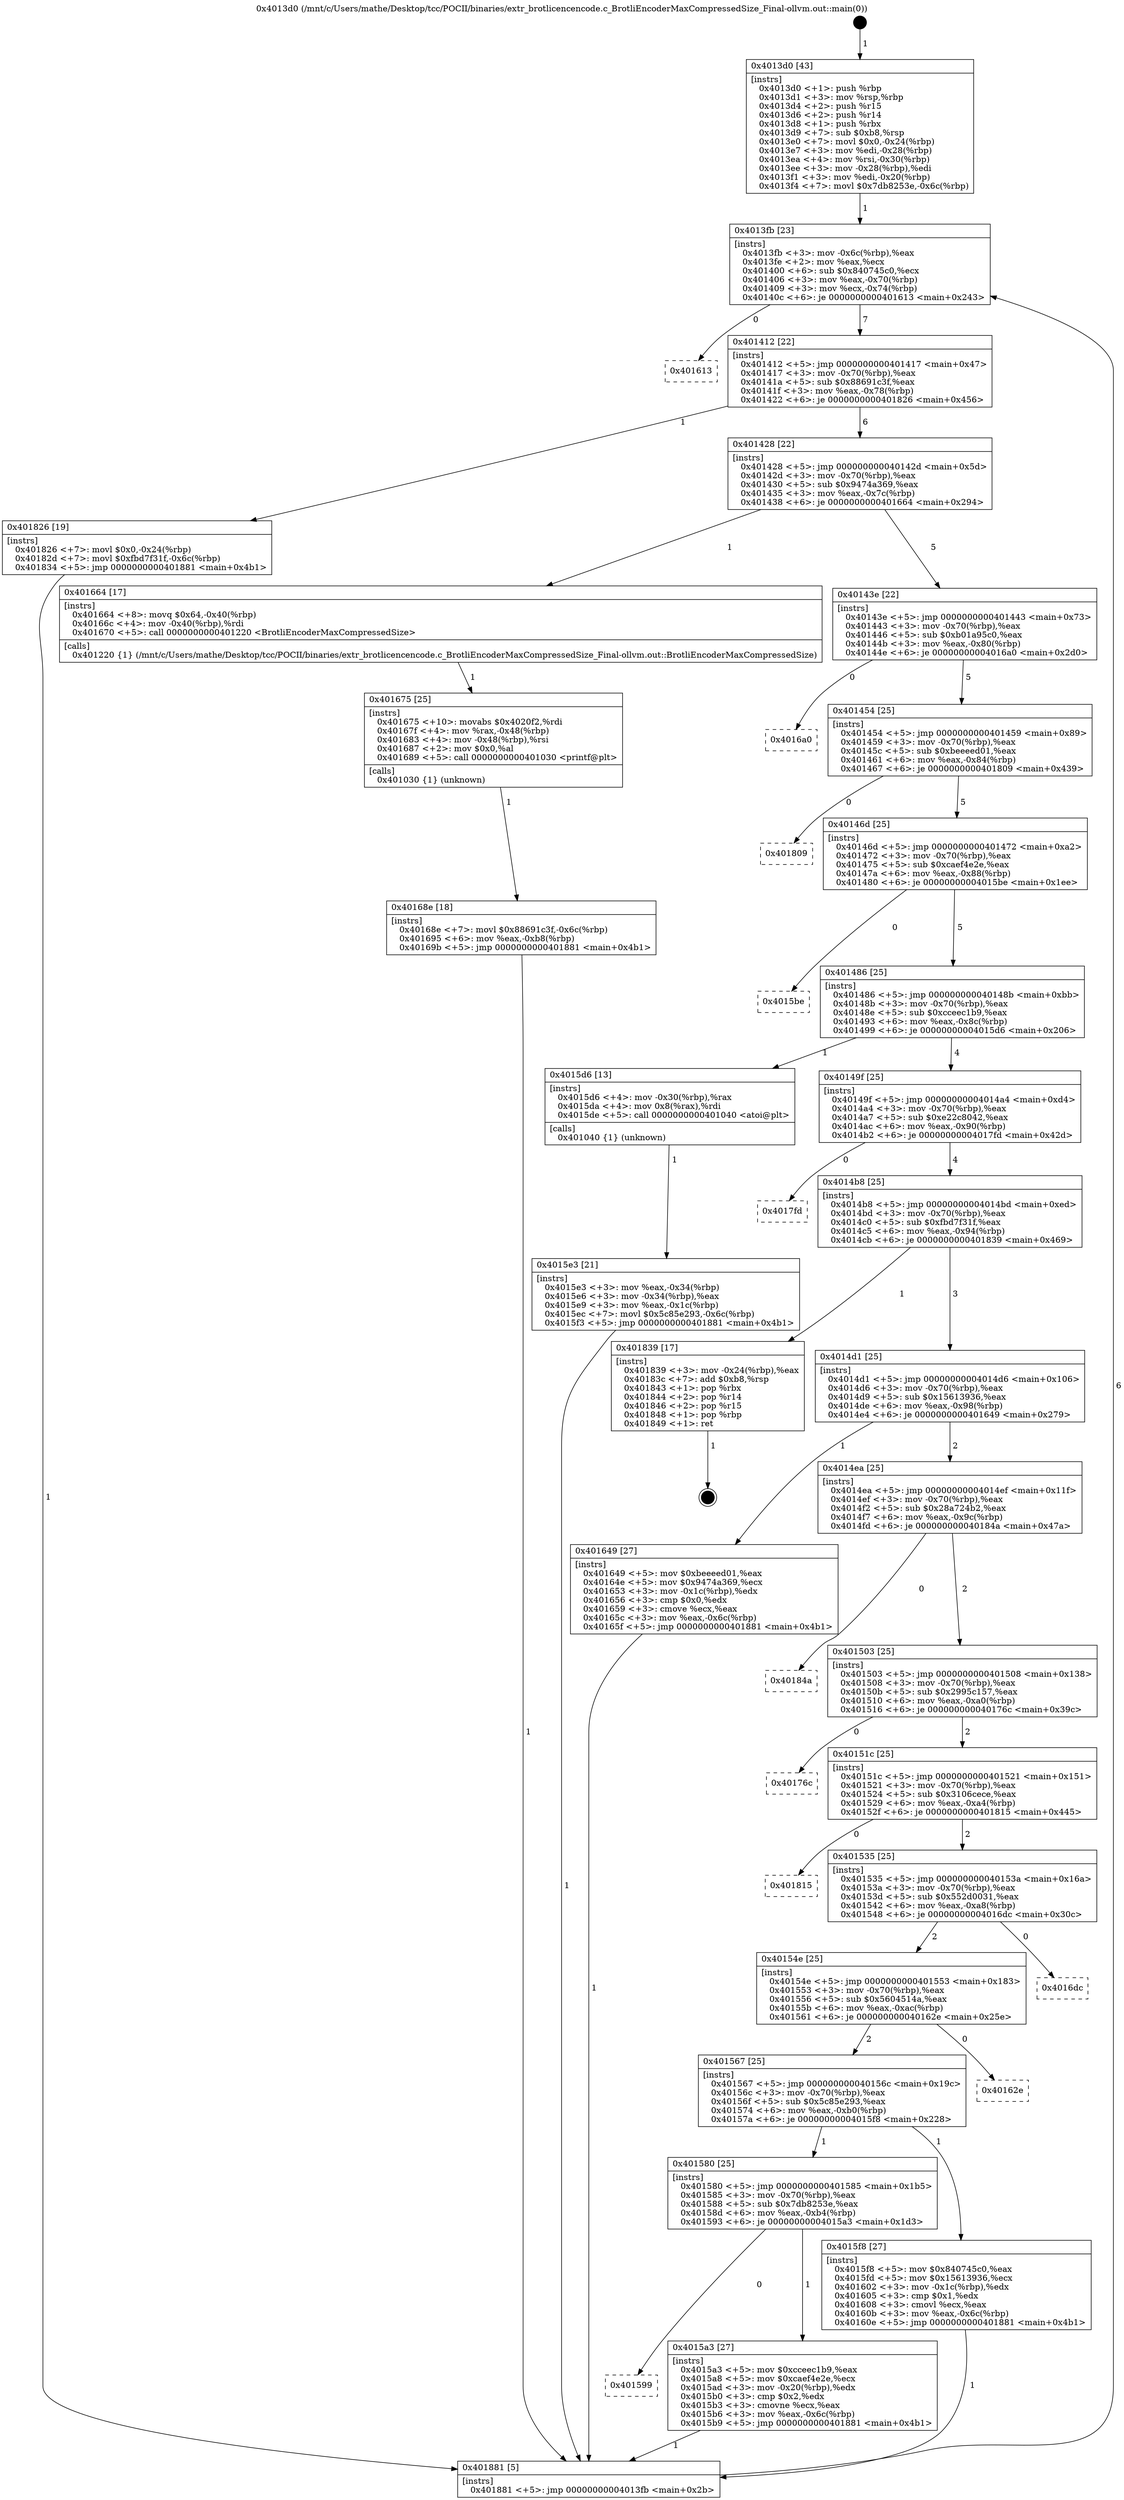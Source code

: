 digraph "0x4013d0" {
  label = "0x4013d0 (/mnt/c/Users/mathe/Desktop/tcc/POCII/binaries/extr_brotlicencencode.c_BrotliEncoderMaxCompressedSize_Final-ollvm.out::main(0))"
  labelloc = "t"
  node[shape=record]

  Entry [label="",width=0.3,height=0.3,shape=circle,fillcolor=black,style=filled]
  "0x4013fb" [label="{
     0x4013fb [23]\l
     | [instrs]\l
     &nbsp;&nbsp;0x4013fb \<+3\>: mov -0x6c(%rbp),%eax\l
     &nbsp;&nbsp;0x4013fe \<+2\>: mov %eax,%ecx\l
     &nbsp;&nbsp;0x401400 \<+6\>: sub $0x840745c0,%ecx\l
     &nbsp;&nbsp;0x401406 \<+3\>: mov %eax,-0x70(%rbp)\l
     &nbsp;&nbsp;0x401409 \<+3\>: mov %ecx,-0x74(%rbp)\l
     &nbsp;&nbsp;0x40140c \<+6\>: je 0000000000401613 \<main+0x243\>\l
  }"]
  "0x401613" [label="{
     0x401613\l
  }", style=dashed]
  "0x401412" [label="{
     0x401412 [22]\l
     | [instrs]\l
     &nbsp;&nbsp;0x401412 \<+5\>: jmp 0000000000401417 \<main+0x47\>\l
     &nbsp;&nbsp;0x401417 \<+3\>: mov -0x70(%rbp),%eax\l
     &nbsp;&nbsp;0x40141a \<+5\>: sub $0x88691c3f,%eax\l
     &nbsp;&nbsp;0x40141f \<+3\>: mov %eax,-0x78(%rbp)\l
     &nbsp;&nbsp;0x401422 \<+6\>: je 0000000000401826 \<main+0x456\>\l
  }"]
  Exit [label="",width=0.3,height=0.3,shape=circle,fillcolor=black,style=filled,peripheries=2]
  "0x401826" [label="{
     0x401826 [19]\l
     | [instrs]\l
     &nbsp;&nbsp;0x401826 \<+7\>: movl $0x0,-0x24(%rbp)\l
     &nbsp;&nbsp;0x40182d \<+7\>: movl $0xfbd7f31f,-0x6c(%rbp)\l
     &nbsp;&nbsp;0x401834 \<+5\>: jmp 0000000000401881 \<main+0x4b1\>\l
  }"]
  "0x401428" [label="{
     0x401428 [22]\l
     | [instrs]\l
     &nbsp;&nbsp;0x401428 \<+5\>: jmp 000000000040142d \<main+0x5d\>\l
     &nbsp;&nbsp;0x40142d \<+3\>: mov -0x70(%rbp),%eax\l
     &nbsp;&nbsp;0x401430 \<+5\>: sub $0x9474a369,%eax\l
     &nbsp;&nbsp;0x401435 \<+3\>: mov %eax,-0x7c(%rbp)\l
     &nbsp;&nbsp;0x401438 \<+6\>: je 0000000000401664 \<main+0x294\>\l
  }"]
  "0x40168e" [label="{
     0x40168e [18]\l
     | [instrs]\l
     &nbsp;&nbsp;0x40168e \<+7\>: movl $0x88691c3f,-0x6c(%rbp)\l
     &nbsp;&nbsp;0x401695 \<+6\>: mov %eax,-0xb8(%rbp)\l
     &nbsp;&nbsp;0x40169b \<+5\>: jmp 0000000000401881 \<main+0x4b1\>\l
  }"]
  "0x401664" [label="{
     0x401664 [17]\l
     | [instrs]\l
     &nbsp;&nbsp;0x401664 \<+8\>: movq $0x64,-0x40(%rbp)\l
     &nbsp;&nbsp;0x40166c \<+4\>: mov -0x40(%rbp),%rdi\l
     &nbsp;&nbsp;0x401670 \<+5\>: call 0000000000401220 \<BrotliEncoderMaxCompressedSize\>\l
     | [calls]\l
     &nbsp;&nbsp;0x401220 \{1\} (/mnt/c/Users/mathe/Desktop/tcc/POCII/binaries/extr_brotlicencencode.c_BrotliEncoderMaxCompressedSize_Final-ollvm.out::BrotliEncoderMaxCompressedSize)\l
  }"]
  "0x40143e" [label="{
     0x40143e [22]\l
     | [instrs]\l
     &nbsp;&nbsp;0x40143e \<+5\>: jmp 0000000000401443 \<main+0x73\>\l
     &nbsp;&nbsp;0x401443 \<+3\>: mov -0x70(%rbp),%eax\l
     &nbsp;&nbsp;0x401446 \<+5\>: sub $0xb01a95c0,%eax\l
     &nbsp;&nbsp;0x40144b \<+3\>: mov %eax,-0x80(%rbp)\l
     &nbsp;&nbsp;0x40144e \<+6\>: je 00000000004016a0 \<main+0x2d0\>\l
  }"]
  "0x401675" [label="{
     0x401675 [25]\l
     | [instrs]\l
     &nbsp;&nbsp;0x401675 \<+10\>: movabs $0x4020f2,%rdi\l
     &nbsp;&nbsp;0x40167f \<+4\>: mov %rax,-0x48(%rbp)\l
     &nbsp;&nbsp;0x401683 \<+4\>: mov -0x48(%rbp),%rsi\l
     &nbsp;&nbsp;0x401687 \<+2\>: mov $0x0,%al\l
     &nbsp;&nbsp;0x401689 \<+5\>: call 0000000000401030 \<printf@plt\>\l
     | [calls]\l
     &nbsp;&nbsp;0x401030 \{1\} (unknown)\l
  }"]
  "0x4016a0" [label="{
     0x4016a0\l
  }", style=dashed]
  "0x401454" [label="{
     0x401454 [25]\l
     | [instrs]\l
     &nbsp;&nbsp;0x401454 \<+5\>: jmp 0000000000401459 \<main+0x89\>\l
     &nbsp;&nbsp;0x401459 \<+3\>: mov -0x70(%rbp),%eax\l
     &nbsp;&nbsp;0x40145c \<+5\>: sub $0xbeeeed01,%eax\l
     &nbsp;&nbsp;0x401461 \<+6\>: mov %eax,-0x84(%rbp)\l
     &nbsp;&nbsp;0x401467 \<+6\>: je 0000000000401809 \<main+0x439\>\l
  }"]
  "0x4015e3" [label="{
     0x4015e3 [21]\l
     | [instrs]\l
     &nbsp;&nbsp;0x4015e3 \<+3\>: mov %eax,-0x34(%rbp)\l
     &nbsp;&nbsp;0x4015e6 \<+3\>: mov -0x34(%rbp),%eax\l
     &nbsp;&nbsp;0x4015e9 \<+3\>: mov %eax,-0x1c(%rbp)\l
     &nbsp;&nbsp;0x4015ec \<+7\>: movl $0x5c85e293,-0x6c(%rbp)\l
     &nbsp;&nbsp;0x4015f3 \<+5\>: jmp 0000000000401881 \<main+0x4b1\>\l
  }"]
  "0x401809" [label="{
     0x401809\l
  }", style=dashed]
  "0x40146d" [label="{
     0x40146d [25]\l
     | [instrs]\l
     &nbsp;&nbsp;0x40146d \<+5\>: jmp 0000000000401472 \<main+0xa2\>\l
     &nbsp;&nbsp;0x401472 \<+3\>: mov -0x70(%rbp),%eax\l
     &nbsp;&nbsp;0x401475 \<+5\>: sub $0xcaef4e2e,%eax\l
     &nbsp;&nbsp;0x40147a \<+6\>: mov %eax,-0x88(%rbp)\l
     &nbsp;&nbsp;0x401480 \<+6\>: je 00000000004015be \<main+0x1ee\>\l
  }"]
  "0x4013d0" [label="{
     0x4013d0 [43]\l
     | [instrs]\l
     &nbsp;&nbsp;0x4013d0 \<+1\>: push %rbp\l
     &nbsp;&nbsp;0x4013d1 \<+3\>: mov %rsp,%rbp\l
     &nbsp;&nbsp;0x4013d4 \<+2\>: push %r15\l
     &nbsp;&nbsp;0x4013d6 \<+2\>: push %r14\l
     &nbsp;&nbsp;0x4013d8 \<+1\>: push %rbx\l
     &nbsp;&nbsp;0x4013d9 \<+7\>: sub $0xb8,%rsp\l
     &nbsp;&nbsp;0x4013e0 \<+7\>: movl $0x0,-0x24(%rbp)\l
     &nbsp;&nbsp;0x4013e7 \<+3\>: mov %edi,-0x28(%rbp)\l
     &nbsp;&nbsp;0x4013ea \<+4\>: mov %rsi,-0x30(%rbp)\l
     &nbsp;&nbsp;0x4013ee \<+3\>: mov -0x28(%rbp),%edi\l
     &nbsp;&nbsp;0x4013f1 \<+3\>: mov %edi,-0x20(%rbp)\l
     &nbsp;&nbsp;0x4013f4 \<+7\>: movl $0x7db8253e,-0x6c(%rbp)\l
  }"]
  "0x4015be" [label="{
     0x4015be\l
  }", style=dashed]
  "0x401486" [label="{
     0x401486 [25]\l
     | [instrs]\l
     &nbsp;&nbsp;0x401486 \<+5\>: jmp 000000000040148b \<main+0xbb\>\l
     &nbsp;&nbsp;0x40148b \<+3\>: mov -0x70(%rbp),%eax\l
     &nbsp;&nbsp;0x40148e \<+5\>: sub $0xcceec1b9,%eax\l
     &nbsp;&nbsp;0x401493 \<+6\>: mov %eax,-0x8c(%rbp)\l
     &nbsp;&nbsp;0x401499 \<+6\>: je 00000000004015d6 \<main+0x206\>\l
  }"]
  "0x401881" [label="{
     0x401881 [5]\l
     | [instrs]\l
     &nbsp;&nbsp;0x401881 \<+5\>: jmp 00000000004013fb \<main+0x2b\>\l
  }"]
  "0x4015d6" [label="{
     0x4015d6 [13]\l
     | [instrs]\l
     &nbsp;&nbsp;0x4015d6 \<+4\>: mov -0x30(%rbp),%rax\l
     &nbsp;&nbsp;0x4015da \<+4\>: mov 0x8(%rax),%rdi\l
     &nbsp;&nbsp;0x4015de \<+5\>: call 0000000000401040 \<atoi@plt\>\l
     | [calls]\l
     &nbsp;&nbsp;0x401040 \{1\} (unknown)\l
  }"]
  "0x40149f" [label="{
     0x40149f [25]\l
     | [instrs]\l
     &nbsp;&nbsp;0x40149f \<+5\>: jmp 00000000004014a4 \<main+0xd4\>\l
     &nbsp;&nbsp;0x4014a4 \<+3\>: mov -0x70(%rbp),%eax\l
     &nbsp;&nbsp;0x4014a7 \<+5\>: sub $0xe22c8042,%eax\l
     &nbsp;&nbsp;0x4014ac \<+6\>: mov %eax,-0x90(%rbp)\l
     &nbsp;&nbsp;0x4014b2 \<+6\>: je 00000000004017fd \<main+0x42d\>\l
  }"]
  "0x401599" [label="{
     0x401599\l
  }", style=dashed]
  "0x4017fd" [label="{
     0x4017fd\l
  }", style=dashed]
  "0x4014b8" [label="{
     0x4014b8 [25]\l
     | [instrs]\l
     &nbsp;&nbsp;0x4014b8 \<+5\>: jmp 00000000004014bd \<main+0xed\>\l
     &nbsp;&nbsp;0x4014bd \<+3\>: mov -0x70(%rbp),%eax\l
     &nbsp;&nbsp;0x4014c0 \<+5\>: sub $0xfbd7f31f,%eax\l
     &nbsp;&nbsp;0x4014c5 \<+6\>: mov %eax,-0x94(%rbp)\l
     &nbsp;&nbsp;0x4014cb \<+6\>: je 0000000000401839 \<main+0x469\>\l
  }"]
  "0x4015a3" [label="{
     0x4015a3 [27]\l
     | [instrs]\l
     &nbsp;&nbsp;0x4015a3 \<+5\>: mov $0xcceec1b9,%eax\l
     &nbsp;&nbsp;0x4015a8 \<+5\>: mov $0xcaef4e2e,%ecx\l
     &nbsp;&nbsp;0x4015ad \<+3\>: mov -0x20(%rbp),%edx\l
     &nbsp;&nbsp;0x4015b0 \<+3\>: cmp $0x2,%edx\l
     &nbsp;&nbsp;0x4015b3 \<+3\>: cmovne %ecx,%eax\l
     &nbsp;&nbsp;0x4015b6 \<+3\>: mov %eax,-0x6c(%rbp)\l
     &nbsp;&nbsp;0x4015b9 \<+5\>: jmp 0000000000401881 \<main+0x4b1\>\l
  }"]
  "0x401839" [label="{
     0x401839 [17]\l
     | [instrs]\l
     &nbsp;&nbsp;0x401839 \<+3\>: mov -0x24(%rbp),%eax\l
     &nbsp;&nbsp;0x40183c \<+7\>: add $0xb8,%rsp\l
     &nbsp;&nbsp;0x401843 \<+1\>: pop %rbx\l
     &nbsp;&nbsp;0x401844 \<+2\>: pop %r14\l
     &nbsp;&nbsp;0x401846 \<+2\>: pop %r15\l
     &nbsp;&nbsp;0x401848 \<+1\>: pop %rbp\l
     &nbsp;&nbsp;0x401849 \<+1\>: ret\l
  }"]
  "0x4014d1" [label="{
     0x4014d1 [25]\l
     | [instrs]\l
     &nbsp;&nbsp;0x4014d1 \<+5\>: jmp 00000000004014d6 \<main+0x106\>\l
     &nbsp;&nbsp;0x4014d6 \<+3\>: mov -0x70(%rbp),%eax\l
     &nbsp;&nbsp;0x4014d9 \<+5\>: sub $0x15613936,%eax\l
     &nbsp;&nbsp;0x4014de \<+6\>: mov %eax,-0x98(%rbp)\l
     &nbsp;&nbsp;0x4014e4 \<+6\>: je 0000000000401649 \<main+0x279\>\l
  }"]
  "0x401580" [label="{
     0x401580 [25]\l
     | [instrs]\l
     &nbsp;&nbsp;0x401580 \<+5\>: jmp 0000000000401585 \<main+0x1b5\>\l
     &nbsp;&nbsp;0x401585 \<+3\>: mov -0x70(%rbp),%eax\l
     &nbsp;&nbsp;0x401588 \<+5\>: sub $0x7db8253e,%eax\l
     &nbsp;&nbsp;0x40158d \<+6\>: mov %eax,-0xb4(%rbp)\l
     &nbsp;&nbsp;0x401593 \<+6\>: je 00000000004015a3 \<main+0x1d3\>\l
  }"]
  "0x401649" [label="{
     0x401649 [27]\l
     | [instrs]\l
     &nbsp;&nbsp;0x401649 \<+5\>: mov $0xbeeeed01,%eax\l
     &nbsp;&nbsp;0x40164e \<+5\>: mov $0x9474a369,%ecx\l
     &nbsp;&nbsp;0x401653 \<+3\>: mov -0x1c(%rbp),%edx\l
     &nbsp;&nbsp;0x401656 \<+3\>: cmp $0x0,%edx\l
     &nbsp;&nbsp;0x401659 \<+3\>: cmove %ecx,%eax\l
     &nbsp;&nbsp;0x40165c \<+3\>: mov %eax,-0x6c(%rbp)\l
     &nbsp;&nbsp;0x40165f \<+5\>: jmp 0000000000401881 \<main+0x4b1\>\l
  }"]
  "0x4014ea" [label="{
     0x4014ea [25]\l
     | [instrs]\l
     &nbsp;&nbsp;0x4014ea \<+5\>: jmp 00000000004014ef \<main+0x11f\>\l
     &nbsp;&nbsp;0x4014ef \<+3\>: mov -0x70(%rbp),%eax\l
     &nbsp;&nbsp;0x4014f2 \<+5\>: sub $0x28a724b2,%eax\l
     &nbsp;&nbsp;0x4014f7 \<+6\>: mov %eax,-0x9c(%rbp)\l
     &nbsp;&nbsp;0x4014fd \<+6\>: je 000000000040184a \<main+0x47a\>\l
  }"]
  "0x4015f8" [label="{
     0x4015f8 [27]\l
     | [instrs]\l
     &nbsp;&nbsp;0x4015f8 \<+5\>: mov $0x840745c0,%eax\l
     &nbsp;&nbsp;0x4015fd \<+5\>: mov $0x15613936,%ecx\l
     &nbsp;&nbsp;0x401602 \<+3\>: mov -0x1c(%rbp),%edx\l
     &nbsp;&nbsp;0x401605 \<+3\>: cmp $0x1,%edx\l
     &nbsp;&nbsp;0x401608 \<+3\>: cmovl %ecx,%eax\l
     &nbsp;&nbsp;0x40160b \<+3\>: mov %eax,-0x6c(%rbp)\l
     &nbsp;&nbsp;0x40160e \<+5\>: jmp 0000000000401881 \<main+0x4b1\>\l
  }"]
  "0x40184a" [label="{
     0x40184a\l
  }", style=dashed]
  "0x401503" [label="{
     0x401503 [25]\l
     | [instrs]\l
     &nbsp;&nbsp;0x401503 \<+5\>: jmp 0000000000401508 \<main+0x138\>\l
     &nbsp;&nbsp;0x401508 \<+3\>: mov -0x70(%rbp),%eax\l
     &nbsp;&nbsp;0x40150b \<+5\>: sub $0x2995c157,%eax\l
     &nbsp;&nbsp;0x401510 \<+6\>: mov %eax,-0xa0(%rbp)\l
     &nbsp;&nbsp;0x401516 \<+6\>: je 000000000040176c \<main+0x39c\>\l
  }"]
  "0x401567" [label="{
     0x401567 [25]\l
     | [instrs]\l
     &nbsp;&nbsp;0x401567 \<+5\>: jmp 000000000040156c \<main+0x19c\>\l
     &nbsp;&nbsp;0x40156c \<+3\>: mov -0x70(%rbp),%eax\l
     &nbsp;&nbsp;0x40156f \<+5\>: sub $0x5c85e293,%eax\l
     &nbsp;&nbsp;0x401574 \<+6\>: mov %eax,-0xb0(%rbp)\l
     &nbsp;&nbsp;0x40157a \<+6\>: je 00000000004015f8 \<main+0x228\>\l
  }"]
  "0x40176c" [label="{
     0x40176c\l
  }", style=dashed]
  "0x40151c" [label="{
     0x40151c [25]\l
     | [instrs]\l
     &nbsp;&nbsp;0x40151c \<+5\>: jmp 0000000000401521 \<main+0x151\>\l
     &nbsp;&nbsp;0x401521 \<+3\>: mov -0x70(%rbp),%eax\l
     &nbsp;&nbsp;0x401524 \<+5\>: sub $0x3106cece,%eax\l
     &nbsp;&nbsp;0x401529 \<+6\>: mov %eax,-0xa4(%rbp)\l
     &nbsp;&nbsp;0x40152f \<+6\>: je 0000000000401815 \<main+0x445\>\l
  }"]
  "0x40162e" [label="{
     0x40162e\l
  }", style=dashed]
  "0x401815" [label="{
     0x401815\l
  }", style=dashed]
  "0x401535" [label="{
     0x401535 [25]\l
     | [instrs]\l
     &nbsp;&nbsp;0x401535 \<+5\>: jmp 000000000040153a \<main+0x16a\>\l
     &nbsp;&nbsp;0x40153a \<+3\>: mov -0x70(%rbp),%eax\l
     &nbsp;&nbsp;0x40153d \<+5\>: sub $0x552d0031,%eax\l
     &nbsp;&nbsp;0x401542 \<+6\>: mov %eax,-0xa8(%rbp)\l
     &nbsp;&nbsp;0x401548 \<+6\>: je 00000000004016dc \<main+0x30c\>\l
  }"]
  "0x40154e" [label="{
     0x40154e [25]\l
     | [instrs]\l
     &nbsp;&nbsp;0x40154e \<+5\>: jmp 0000000000401553 \<main+0x183\>\l
     &nbsp;&nbsp;0x401553 \<+3\>: mov -0x70(%rbp),%eax\l
     &nbsp;&nbsp;0x401556 \<+5\>: sub $0x5604514a,%eax\l
     &nbsp;&nbsp;0x40155b \<+6\>: mov %eax,-0xac(%rbp)\l
     &nbsp;&nbsp;0x401561 \<+6\>: je 000000000040162e \<main+0x25e\>\l
  }"]
  "0x4016dc" [label="{
     0x4016dc\l
  }", style=dashed]
  Entry -> "0x4013d0" [label=" 1"]
  "0x4013fb" -> "0x401613" [label=" 0"]
  "0x4013fb" -> "0x401412" [label=" 7"]
  "0x401839" -> Exit [label=" 1"]
  "0x401412" -> "0x401826" [label=" 1"]
  "0x401412" -> "0x401428" [label=" 6"]
  "0x401826" -> "0x401881" [label=" 1"]
  "0x401428" -> "0x401664" [label=" 1"]
  "0x401428" -> "0x40143e" [label=" 5"]
  "0x40168e" -> "0x401881" [label=" 1"]
  "0x40143e" -> "0x4016a0" [label=" 0"]
  "0x40143e" -> "0x401454" [label=" 5"]
  "0x401675" -> "0x40168e" [label=" 1"]
  "0x401454" -> "0x401809" [label=" 0"]
  "0x401454" -> "0x40146d" [label=" 5"]
  "0x401664" -> "0x401675" [label=" 1"]
  "0x40146d" -> "0x4015be" [label=" 0"]
  "0x40146d" -> "0x401486" [label=" 5"]
  "0x401649" -> "0x401881" [label=" 1"]
  "0x401486" -> "0x4015d6" [label=" 1"]
  "0x401486" -> "0x40149f" [label=" 4"]
  "0x4015f8" -> "0x401881" [label=" 1"]
  "0x40149f" -> "0x4017fd" [label=" 0"]
  "0x40149f" -> "0x4014b8" [label=" 4"]
  "0x4015e3" -> "0x401881" [label=" 1"]
  "0x4014b8" -> "0x401839" [label=" 1"]
  "0x4014b8" -> "0x4014d1" [label=" 3"]
  "0x4015d6" -> "0x4015e3" [label=" 1"]
  "0x4014d1" -> "0x401649" [label=" 1"]
  "0x4014d1" -> "0x4014ea" [label=" 2"]
  "0x4013d0" -> "0x4013fb" [label=" 1"]
  "0x4014ea" -> "0x40184a" [label=" 0"]
  "0x4014ea" -> "0x401503" [label=" 2"]
  "0x4015a3" -> "0x401881" [label=" 1"]
  "0x401503" -> "0x40176c" [label=" 0"]
  "0x401503" -> "0x40151c" [label=" 2"]
  "0x401580" -> "0x4015a3" [label=" 1"]
  "0x40151c" -> "0x401815" [label=" 0"]
  "0x40151c" -> "0x401535" [label=" 2"]
  "0x401881" -> "0x4013fb" [label=" 6"]
  "0x401535" -> "0x4016dc" [label=" 0"]
  "0x401535" -> "0x40154e" [label=" 2"]
  "0x401567" -> "0x401580" [label=" 1"]
  "0x40154e" -> "0x40162e" [label=" 0"]
  "0x40154e" -> "0x401567" [label=" 2"]
  "0x401580" -> "0x401599" [label=" 0"]
  "0x401567" -> "0x4015f8" [label=" 1"]
}
